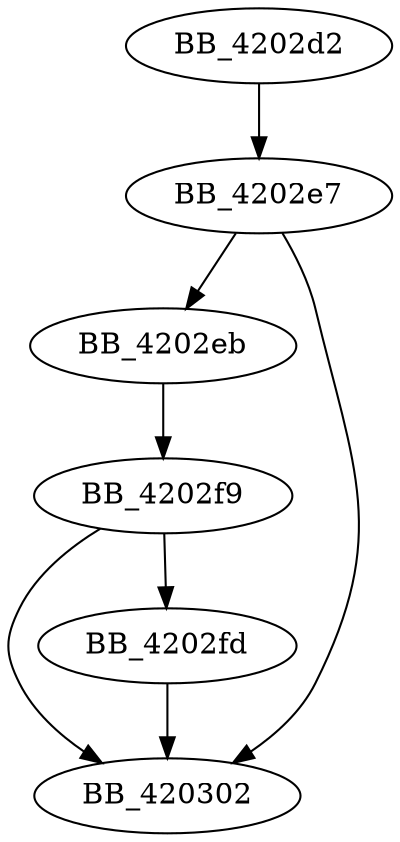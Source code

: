DiGraph ___crtCorExitProcess{
BB_4202d2->BB_4202e7
BB_4202e7->BB_4202eb
BB_4202e7->BB_420302
BB_4202eb->BB_4202f9
BB_4202f9->BB_4202fd
BB_4202f9->BB_420302
BB_4202fd->BB_420302
}
